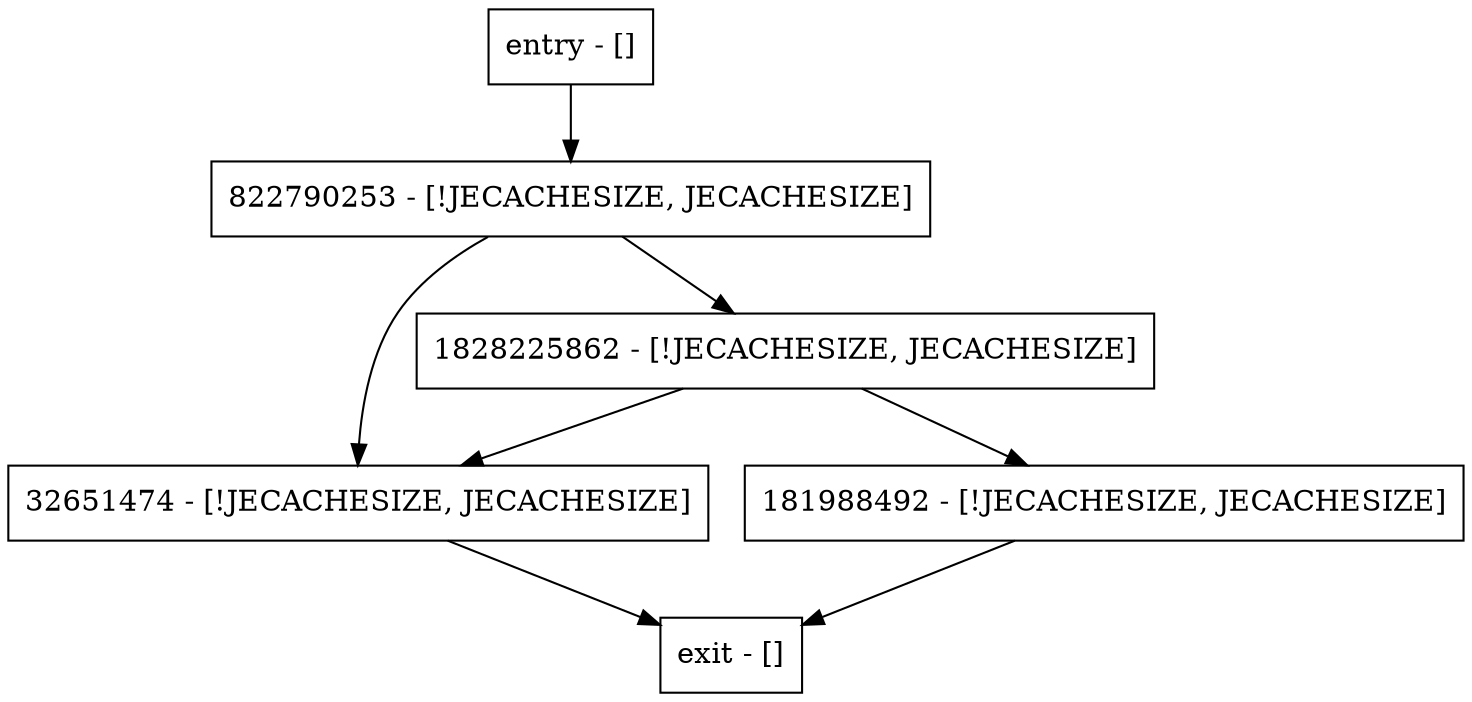 digraph setOnlyAbortable {
node [shape=record];
entry [label="entry - []"];
exit [label="exit - []"];
822790253 [label="822790253 - [!JECACHESIZE, JECACHESIZE]"];
32651474 [label="32651474 - [!JECACHESIZE, JECACHESIZE]"];
1828225862 [label="1828225862 - [!JECACHESIZE, JECACHESIZE]"];
181988492 [label="181988492 - [!JECACHESIZE, JECACHESIZE]"];
entry;
exit;
entry -> 822790253;
822790253 -> 32651474;
822790253 -> 1828225862;
32651474 -> exit;
1828225862 -> 32651474;
1828225862 -> 181988492;
181988492 -> exit;
}
